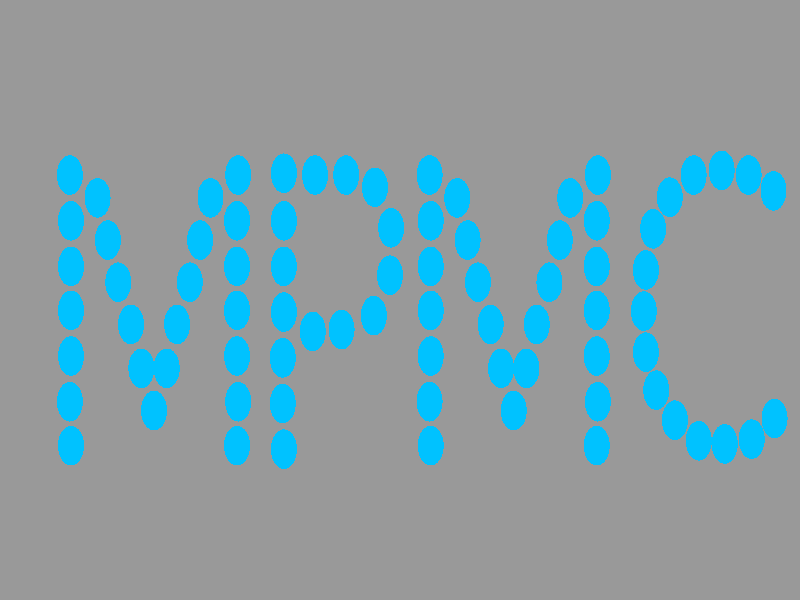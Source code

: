 // 
// Molecular graphics export from VMD 1.9.3
// http://www.ks.uiuc.edu/Research/vmd/
// Requires POV-Ray 3.5 or later
// 
// POV 3.x input script : vmdscene.pov 
// try povray +W1510 +H743 -Ivmdscene.pov -Ovmdscene.pov.tga +P +X +A +FT +C
#if (version < 3.5) 
#error "VMD POV3DisplayDevice has been compiled for POV-Ray 3.5 or above.\nPlease upgrade POV-Ray or recompile VMD."
#end 
#declare VMD_clip_on=array[3] {0, 0, 0};
#declare VMD_clip=array[3];
#declare VMD_scaledclip=array[3];
#declare VMD_line_width=0.0020;
#macro VMDC ( C1 )
  texture { pigment { rgbt C1 }}
#end
#macro VMD_point (P1, R1, C1)
  #local T = texture { finish { ambient 1.0 diffuse 0.0 phong 0.0 specular 0.0 } pigment { C1 } }
  #if(VMD_clip_on[2])
  intersection {
    sphere {P1, R1 texture {T} #if(VMD_clip_on[1]) clipped_by {VMD_clip[1]} #end no_shadow}
    VMD_clip[2]
  }
  #else
  sphere {P1, R1 texture {T} #if(VMD_clip_on[1]) clipped_by {VMD_clip[1]} #end no_shadow}
  #end
#end
#macro VMD_line (P1, P2, C1)
  #local T = texture { finish { ambient 1.0 diffuse 0.0 phong 0.0 specular 0.0 } pigment { C1 } }
  #if(VMD_clip_on[2])
  intersection {
    cylinder {P1, P2, VMD_line_width texture {T} #if(VMD_clip_on[1]) clipped_by {VMD_clip[1]} #end no_shadow}
    VMD_clip[2]
  }
  #else
  cylinder {P1, P2, VMD_line_width texture {T} #if(VMD_clip_on[1]) clipped_by {VMD_clip[1]} #end no_shadow}
  #end
#end
#macro VMD_sphere (P1, R1, C1)
  #local T = texture { pigment { C1 } }
  #if(VMD_clip_on[2])
  intersection {
    sphere {P1, R1 texture {T} #if(VMD_clip_on[1]) clipped_by {VMD_clip[1]} #end no_shadow}
    VMD_clip[2]
  }
  #else
  sphere {P1, R1 texture {T} #if(VMD_clip_on[1]) clipped_by {VMD_clip[1]} #end no_shadow}
  #end
#end
#macro VMD_cylinder (P1, P2, R1, C1, O1)
  #local T = texture { pigment { C1 } }
  #if(VMD_clip_on[2])
  intersection {
    cylinder {P1, P2, R1 #if(O1) open #end texture {T} #if(VMD_clip_on[1]) clipped_by {VMD_clip[1]} #end no_shadow}
    VMD_clip[2]
  }
  #else
  cylinder {P1, P2, R1 #if(O1) open #end texture {T} #if(VMD_clip_on[1]) clipped_by {VMD_clip[1]} #end no_shadow}
  #end
#end
#macro VMD_cone (P1, P2, R1, C1)
  #local T = texture { pigment { C1 } }
  #if(VMD_clip_on[2])
  intersection {
    cone {P1, R1, P2, VMD_line_width texture {T} #if(VMD_clip_on[1]) clipped_by {VMD_clip[1]} #end no_shadow}
    VMD_clip[2]
  }
  #else
  cone {P1, R1, P2, VMD_line_width texture {T} #if(VMD_clip_on[1]) clipped_by {VMD_clip[1]} #end no_shadow}
  #end
#end
#macro VMD_triangle (P1, P2, P3, N1, N2, N3, C1)
  #local T = texture { pigment { C1 } }
  smooth_triangle {P1, N1, P2, N2, P3, N3 texture {T} #if(VMD_clip_on[1]) clipped_by {VMD_clip[1]} #end no_shadow}
#end
#macro VMD_tricolor (P1, P2, P3, N1, N2, N3, C1, C2, C3)
  #local NX = P2-P1;
  #local NY = P3-P1;
  #local NZ = vcross(NX, NY);
  #local T = texture { pigment {
    average pigment_map {
      [1 gradient x color_map {[0 rgb 0] [1 C2*3]}]
      [1 gradient y color_map {[0 rgb 0] [1 C3*3]}]
      [1 gradient z color_map {[0 rgb 0] [1 C1*3]}]
    }
    matrix <1.01,0,1,0,1.01,1,0,0,1,-.002,-.002,-1>
    matrix <NX.x,NX.y,NX.z,NY.x,NY.y,NY.z,NZ.x,NZ.y,NZ.z,P1.x,P1.y,P1.z>
  } }
  smooth_triangle {P1, N1, P2, N2, P3, N3 texture {T} #if(VMD_clip_on[1]) clipped_by {VMD_clip[1]} #end no_shadow}
#end
camera {
  orthographic
  location <0.0000, 0.0000, -2.0000>
  look_at <-0.0000, -0.0000, 2.0000>
  up <0.0000, 3.0000, 0.0000>
  right <6.0969, 0.0000, 0.0000>
}
light_source { 
  <-0.1000, 0.1000, -1.0000> 
  color rgb<1.000, 1.000, 1.000> 
  parallel 
  point_at <0.0, 0.0, 0.0> 
}
light_source { 
  <1.0000, 2.0000, -0.5000> 
  color rgb<1.000, 1.000, 1.000> 
  parallel 
  point_at <0.0, 0.0, 0.0> 
}
background {
  color rgb<0.600, 0.600, 0.600>
}
#default { texture {
 finish { ambient 0.000 diffuse 0.650 phong 0.1 phong_size 40.000 specular 0.500 }
} }
#declare VMD_line_width=0.0020;
// MoleculeID: 0 ReprID: 0 Beginning VDW
VMD_sphere(<-2.5073,-0.7283,-0.0000>,0.0990,rgbt<0.000,0.760,1.000,0.000>)
VMD_sphere(<-2.5161,-0.5086,-0.0000>,0.0990,rgbt<0.000,0.760,1.000,0.000>)
VMD_sphere(<-2.5073,-0.2802,-0.0000>,0.0990,rgbt<0.000,0.760,1.000,0.000>)
VMD_sphere(<-2.5073,-0.0518,-0.0000>,0.0990,rgbt<0.000,0.760,1.000,0.000>)
VMD_sphere(<-2.5073,0.1679,-0.0000>,0.0990,rgbt<0.000,0.760,1.000,0.000>)
VMD_sphere(<-2.5073,0.3963,-0.0000>,0.0990,rgbt<0.000,0.760,1.000,0.000>)
VMD_sphere(<-2.5161,0.6248,-0.0000>,0.0990,rgbt<0.000,0.760,1.000,0.000>)
VMD_sphere(<-2.3052,0.5106,-0.0000>,0.0990,rgbt<0.000,0.760,1.000,0.000>)
VMD_sphere(<-2.2262,0.2997,-0.0000>,0.0990,rgbt<0.000,0.760,1.000,0.000>)
VMD_sphere(<-2.1471,0.0888,-0.0000>,0.0990,rgbt<0.000,0.760,1.000,0.000>)
VMD_sphere(<-2.0504,-0.1221,-0.0000>,0.0990,rgbt<0.000,0.760,1.000,0.000>)
VMD_sphere(<-1.9714,-0.3417,-0.0000>,0.0990,rgbt<0.000,0.760,1.000,0.000>)
VMD_sphere(<-1.8747,-0.5526,-0.0000>,0.0990,rgbt<0.000,0.760,1.000,0.000>)
VMD_sphere(<-1.2421,-0.7283,-0.0000>,0.0990,rgbt<0.000,0.760,1.000,0.000>)
VMD_sphere(<-1.2333,-0.5086,-0.0000>,0.0990,rgbt<0.000,0.760,1.000,0.000>)
VMD_sphere(<-1.2421,-0.2802,-0.0000>,0.0990,rgbt<0.000,0.760,1.000,0.000>)
VMD_sphere(<-1.2421,-0.0518,-0.0000>,0.0990,rgbt<0.000,0.760,1.000,0.000>)
VMD_sphere(<-1.2421,0.1679,-0.0000>,0.0990,rgbt<0.000,0.760,1.000,0.000>)
VMD_sphere(<-1.2421,0.3963,-0.0000>,0.0990,rgbt<0.000,0.760,1.000,0.000>)
VMD_sphere(<-1.2333,0.6248,-0.0000>,0.0990,rgbt<0.000,0.760,1.000,0.000>)
VMD_sphere(<-1.4442,0.5106,-0.0000>,0.0990,rgbt<0.000,0.760,1.000,0.000>)
VMD_sphere(<-1.5233,0.2997,-0.0000>,0.0990,rgbt<0.000,0.760,1.000,0.000>)
VMD_sphere(<-1.6023,0.0888,-0.0000>,0.0990,rgbt<0.000,0.760,1.000,0.000>)
VMD_sphere(<-1.6990,-0.1221,-0.0000>,0.0990,rgbt<0.000,0.760,1.000,0.000>)
VMD_sphere(<-1.7781,-0.3417,-0.0000>,0.0990,rgbt<0.000,0.760,1.000,0.000>)
VMD_sphere(<-0.8848,-0.7459,-0.0000>,0.0990,rgbt<0.000,0.760,1.000,0.000>)
VMD_sphere(<-0.8936,-0.5174,-0.0000>,0.0990,rgbt<0.000,0.760,1.000,0.000>)
VMD_sphere(<-0.8936,-0.2890,-0.0000>,0.0990,rgbt<0.000,0.760,1.000,0.000>)
VMD_sphere(<-0.8848,-0.0605,-0.0000>,0.0990,rgbt<0.000,0.760,1.000,0.000>)
VMD_sphere(<-0.8848,0.1679,-0.0000>,0.0990,rgbt<0.000,0.760,1.000,0.000>)
VMD_sphere(<-0.8848,0.3963,-0.0000>,0.0990,rgbt<0.000,0.760,1.000,0.000>)
VMD_sphere(<-0.8848,0.6336,-0.0000>,0.0990,rgbt<0.000,0.760,1.000,0.000>)
VMD_sphere(<-0.6476,0.6248,-0.0000>,0.0990,rgbt<0.000,0.760,1.000,0.000>)
VMD_sphere(<-0.4103,0.6248,-0.0000>,0.0990,rgbt<0.000,0.760,1.000,0.000>)
VMD_sphere(<-0.1907,0.5633,-0.0000>,0.0990,rgbt<0.000,0.760,1.000,0.000>)
VMD_sphere(<-0.0677,0.3612,-0.0000>,0.0990,rgbt<0.000,0.760,1.000,0.000>)
VMD_sphere(<-0.0765,0.1240,-0.0000>,0.0990,rgbt<0.000,0.760,1.000,0.000>)
VMD_sphere(<-0.1995,-0.0781,-0.0000>,0.0990,rgbt<0.000,0.760,1.000,0.000>)
VMD_sphere(<-0.4455,-0.1484,-0.0000>,0.0990,rgbt<0.000,0.760,1.000,0.000>)
VMD_sphere(<-0.6651,-0.1572,-0.0000>,0.0990,rgbt<0.000,0.760,1.000,0.000>)
VMD_sphere(<0.2340,-0.7283,-0.0000>,0.0990,rgbt<0.000,0.760,1.000,0.000>)
VMD_sphere(<0.2252,-0.5086,-0.0000>,0.0990,rgbt<0.000,0.760,1.000,0.000>)
VMD_sphere(<0.2340,-0.2802,-0.0000>,0.0990,rgbt<0.000,0.760,1.000,0.000>)
VMD_sphere(<0.2340,-0.0518,-0.0000>,0.0990,rgbt<0.000,0.760,1.000,0.000>)
VMD_sphere(<0.2340,0.1679,-0.0000>,0.0990,rgbt<0.000,0.760,1.000,0.000>)
VMD_sphere(<0.2340,0.3963,-0.0000>,0.0990,rgbt<0.000,0.760,1.000,0.000>)
VMD_sphere(<0.2252,0.6248,-0.0000>,0.0990,rgbt<0.000,0.760,1.000,0.000>)
VMD_sphere(<0.4361,0.5106,-0.0000>,0.0990,rgbt<0.000,0.760,1.000,0.000>)
VMD_sphere(<0.5152,0.2997,-0.0000>,0.0990,rgbt<0.000,0.760,1.000,0.000>)
VMD_sphere(<0.5942,0.0888,-0.0000>,0.0990,rgbt<0.000,0.760,1.000,0.000>)
VMD_sphere(<0.6909,-0.1221,-0.0000>,0.0990,rgbt<0.000,0.760,1.000,0.000>)
VMD_sphere(<0.7700,-0.3417,-0.0000>,0.0990,rgbt<0.000,0.760,1.000,0.000>)
VMD_sphere(<0.8666,-0.5526,-0.0000>,0.0990,rgbt<0.000,0.760,1.000,0.000>)
VMD_sphere(<1.4992,-0.7283,-0.0000>,0.0990,rgbt<0.000,0.760,1.000,0.000>)
VMD_sphere(<1.5080,-0.5086,-0.0000>,0.0990,rgbt<0.000,0.760,1.000,0.000>)
VMD_sphere(<1.4992,-0.2802,-0.0000>,0.0990,rgbt<0.000,0.760,1.000,0.000>)
VMD_sphere(<1.4992,-0.0518,-0.0000>,0.0990,rgbt<0.000,0.760,1.000,0.000>)
VMD_sphere(<1.4992,0.1679,-0.0000>,0.0990,rgbt<0.000,0.760,1.000,0.000>)
VMD_sphere(<1.4992,0.3963,-0.0000>,0.0990,rgbt<0.000,0.760,1.000,0.000>)
VMD_sphere(<1.5080,0.6248,-0.0000>,0.0990,rgbt<0.000,0.760,1.000,0.000>)
VMD_sphere(<1.2971,0.5106,-0.0000>,0.0990,rgbt<0.000,0.760,1.000,0.000>)
VMD_sphere(<1.2181,0.2997,-0.0000>,0.0990,rgbt<0.000,0.760,1.000,0.000>)
VMD_sphere(<1.1390,0.0888,-0.0000>,0.0990,rgbt<0.000,0.760,1.000,0.000>)
VMD_sphere(<1.0423,-0.1221,-0.0000>,0.0990,rgbt<0.000,0.760,1.000,0.000>)
VMD_sphere(<0.9633,-0.3417,-0.0000>,0.0990,rgbt<0.000,0.760,1.000,0.000>)
VMD_sphere(<2.8464,0.5457,-0.0000>,0.0990,rgbt<0.000,0.760,1.000,0.000>)
VMD_sphere(<2.6567,0.6248,-0.0000>,0.0990,rgbt<0.000,0.760,1.000,0.000>)
VMD_sphere(<2.4511,0.6485,-0.0000>,0.0990,rgbt<0.000,0.760,1.000,0.000>)
VMD_sphere(<2.2376,0.6248,-0.0000>,0.0990,rgbt<0.000,0.760,1.000,0.000>)
VMD_sphere(<2.0557,0.5141,-0.0000>,0.0990,rgbt<0.000,0.760,1.000,0.000>)
VMD_sphere(<1.9292,0.3559,-0.0000>,0.0990,rgbt<0.000,0.760,1.000,0.000>)
VMD_sphere(<1.8738,0.1503,-0.0000>,0.0990,rgbt<0.000,0.760,1.000,0.000>)
VMD_sphere(<1.8580,-0.0553,-0.0000>,0.0990,rgbt<0.000,0.760,1.000,0.000>)
VMD_sphere(<1.8738,-0.2609,-0.0000>,0.0990,rgbt<0.000,0.760,1.000,0.000>)
VMD_sphere(<1.9529,-0.4507,-0.0000>,0.0990,rgbt<0.000,0.760,1.000,0.000>)
VMD_sphere(<2.0952,-0.6009,-0.0000>,0.0990,rgbt<0.000,0.760,1.000,0.000>)
VMD_sphere(<2.2771,-0.7037,-0.0000>,0.0990,rgbt<0.000,0.760,1.000,0.000>)
VMD_sphere(<2.4748,-0.7195,-0.0000>,0.0990,rgbt<0.000,0.760,1.000,0.000>)
VMD_sphere(<2.6804,-0.6958,-0.0000>,0.0990,rgbt<0.000,0.760,1.000,0.000>)
VMD_sphere(<2.8544,-0.5930,-0.0000>,0.0990,rgbt<0.000,0.760,1.000,0.000>)
// End of POV-Ray 3.x generation 
